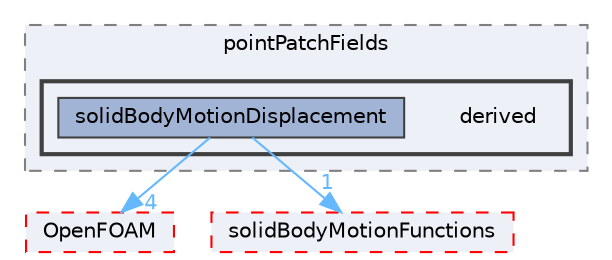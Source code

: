 digraph "src/dynamicMesh/motionSolvers/displacement/solidBody/pointPatchFields/derived"
{
 // LATEX_PDF_SIZE
  bgcolor="transparent";
  edge [fontname=Helvetica,fontsize=10,labelfontname=Helvetica,labelfontsize=10];
  node [fontname=Helvetica,fontsize=10,shape=box,height=0.2,width=0.4];
  compound=true
  subgraph clusterdir_a831f6151897608e8b39f217814381a1 {
    graph [ bgcolor="#edf0f7", pencolor="grey50", label="pointPatchFields", fontname=Helvetica,fontsize=10 style="filled,dashed", URL="dir_a831f6151897608e8b39f217814381a1.html",tooltip=""]
  subgraph clusterdir_9d5b9b609caaa4d367d839533b14dc20 {
    graph [ bgcolor="#edf0f7", pencolor="grey25", label="", fontname=Helvetica,fontsize=10 style="filled,bold", URL="dir_9d5b9b609caaa4d367d839533b14dc20.html",tooltip=""]
    dir_9d5b9b609caaa4d367d839533b14dc20 [shape=plaintext, label="derived"];
  dir_bf786b75ae010b2648714277a4013bd7 [label="solidBodyMotionDisplacement", fillcolor="#a2b4d6", color="grey25", style="filled", URL="dir_bf786b75ae010b2648714277a4013bd7.html",tooltip=""];
  }
  }
  dir_c5473ff19b20e6ec4dfe5c310b3778a8 [label="OpenFOAM", fillcolor="#edf0f7", color="red", style="filled,dashed", URL="dir_c5473ff19b20e6ec4dfe5c310b3778a8.html",tooltip=""];
  dir_17918cf578b0e3a881db7ca0eb350e2a [label="solidBodyMotionFunctions", fillcolor="#edf0f7", color="red", style="filled,dashed", URL="dir_17918cf578b0e3a881db7ca0eb350e2a.html",tooltip=""];
  dir_bf786b75ae010b2648714277a4013bd7->dir_17918cf578b0e3a881db7ca0eb350e2a [headlabel="1", labeldistance=1.5 headhref="dir_003623_003625.html" href="dir_003623_003625.html" color="steelblue1" fontcolor="steelblue1"];
  dir_bf786b75ae010b2648714277a4013bd7->dir_c5473ff19b20e6ec4dfe5c310b3778a8 [headlabel="4", labeldistance=1.5 headhref="dir_003623_002695.html" href="dir_003623_002695.html" color="steelblue1" fontcolor="steelblue1"];
}
